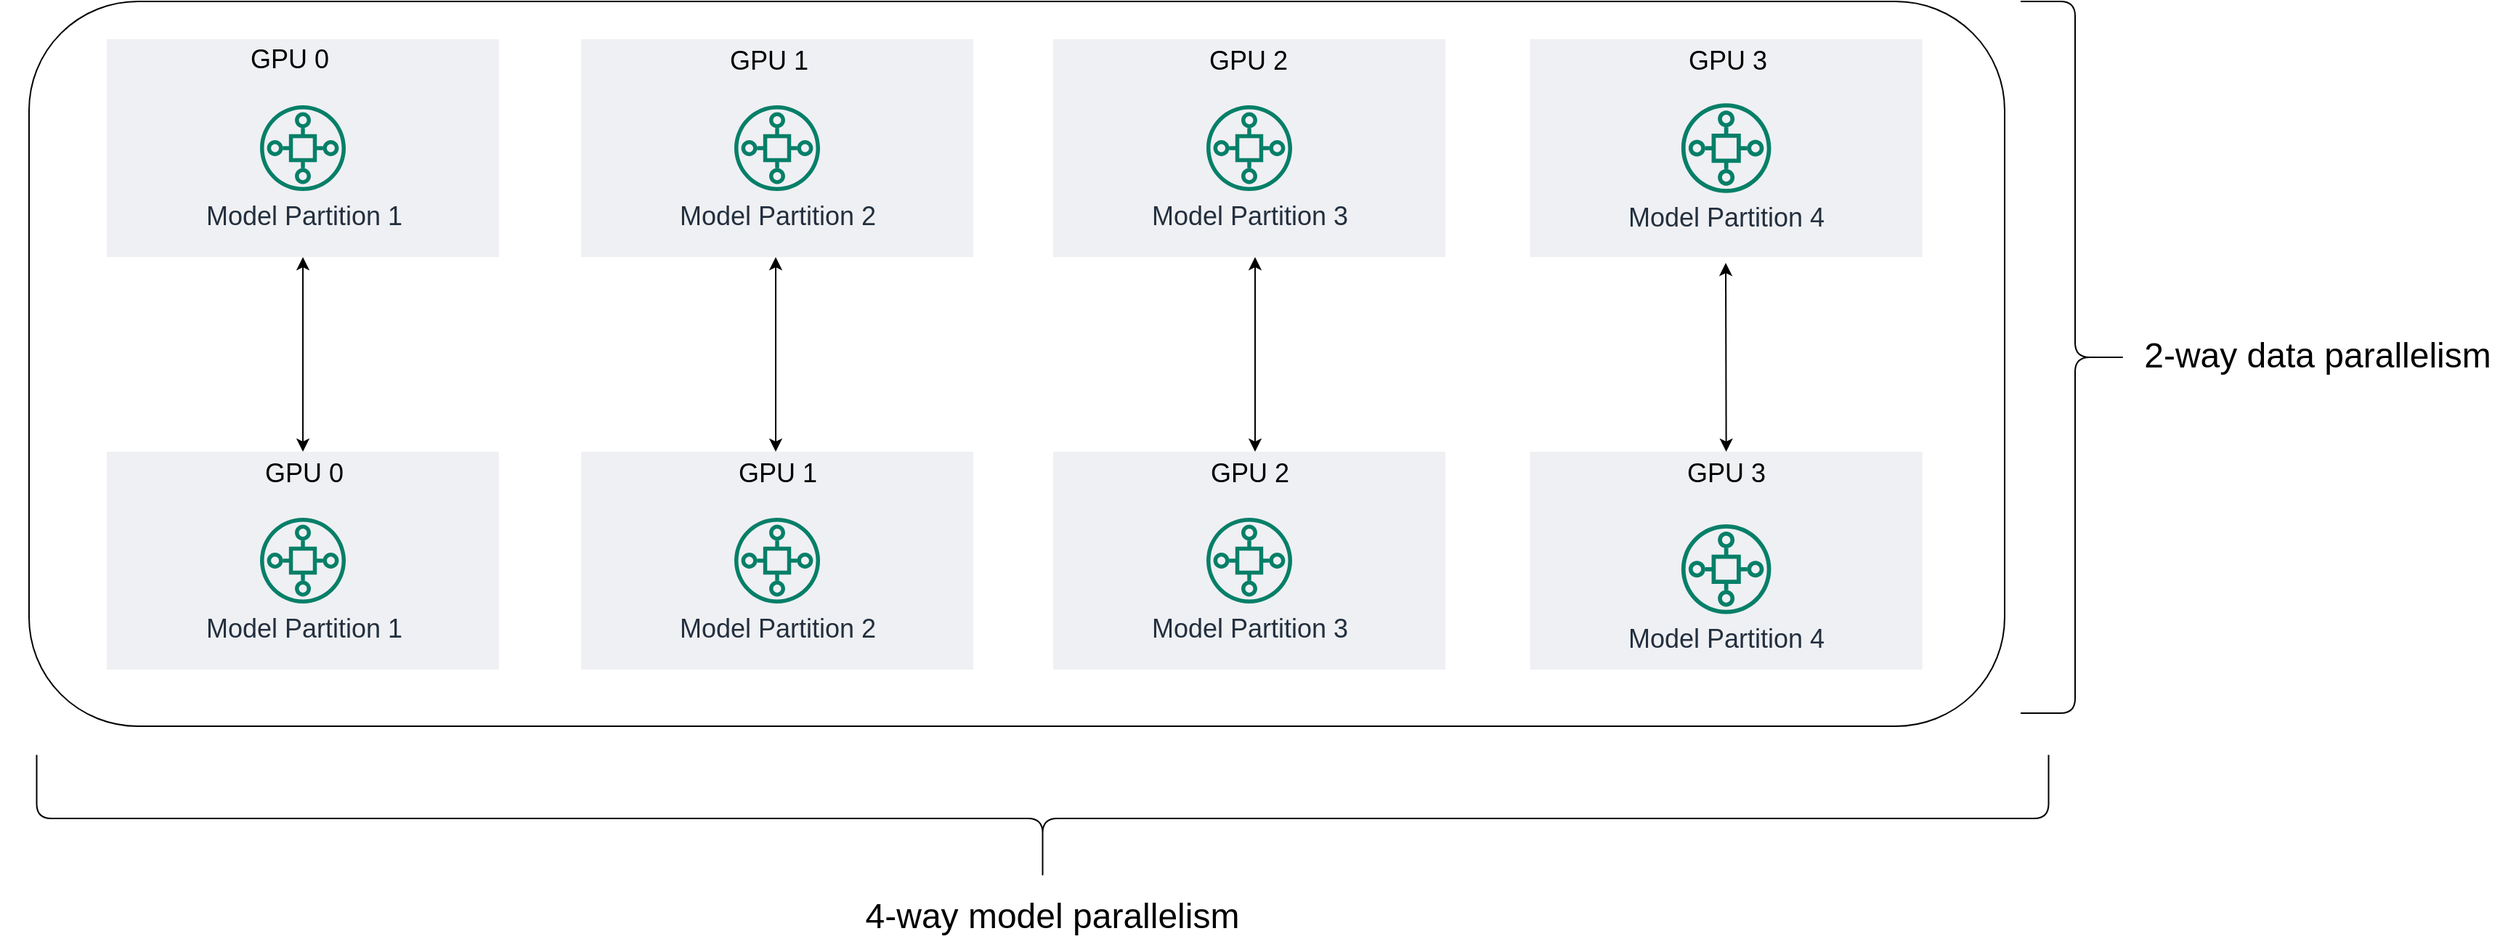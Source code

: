 <mxfile version="17.4.2" type="device"><diagram id="FAnbFt1HwkE7_QSRv2gt" name="Page-1"><mxGraphModel dx="1584" dy="949" grid="1" gridSize="10" guides="1" tooltips="1" connect="1" arrows="1" fold="1" page="1" pageScale="1" pageWidth="850" pageHeight="1100" math="0" shadow="0"><root><mxCell id="0"/><mxCell id="1" parent="0"/><mxCell id="mksyvt8bXkBRGYNB97W2-72" value="" style="group" parent="1" vertex="1" connectable="0"><mxGeometry x="236" y="180" width="1667" height="499" as="geometry"/></mxCell><mxCell id="mksyvt8bXkBRGYNB97W2-7" value="" style="rounded=1;whiteSpace=wrap;html=1;" parent="mksyvt8bXkBRGYNB97W2-72" vertex="1"><mxGeometry x="20" width="1360" height="499" as="geometry"/></mxCell><mxCell id="mksyvt8bXkBRGYNB97W2-48" value="" style="group" parent="mksyvt8bXkBRGYNB97W2-72" vertex="1" connectable="0"><mxGeometry x="73.519" y="26" width="1249.815" height="150" as="geometry"/></mxCell><mxCell id="RYK_w_yjN51_mfP_wgjJ-2" value="" style="group" vertex="1" connectable="0" parent="mksyvt8bXkBRGYNB97W2-48"><mxGeometry width="270" height="150" as="geometry"/></mxCell><mxCell id="mksyvt8bXkBRGYNB97W2-45" value="GPU 0" style="fillColor=#EFF0F3;strokeColor=none;dashed=0;verticalAlign=top;fontStyle=0;fontColor=#232F3D;fontSize=11;" parent="RYK_w_yjN51_mfP_wgjJ-2" vertex="1"><mxGeometry width="270" height="150" as="geometry"/></mxCell><mxCell id="nGTaNqGY9viV_TZ8AWJC-6" value="Model Partition 1" style="sketch=0;outlineConnect=0;fontColor=#232F3E;gradientColor=none;fillColor=#067F68;strokeColor=none;dashed=0;verticalLabelPosition=bottom;verticalAlign=top;align=center;html=1;fontSize=12;fontStyle=0;aspect=fixed;pointerEvents=1;shape=mxgraph.aws4.iot_sitewise_asset_model;" parent="RYK_w_yjN51_mfP_wgjJ-2" vertex="1"><mxGeometry x="105.5" y="45.5" width="59" height="59" as="geometry"/></mxCell><mxCell id="RYK_w_yjN51_mfP_wgjJ-14" value="" style="group" vertex="1" connectable="0" parent="mksyvt8bXkBRGYNB97W2-72"><mxGeometry x="683.999" y="26" width="270" height="150" as="geometry"/></mxCell><mxCell id="RYK_w_yjN51_mfP_wgjJ-4" value="" style="fillColor=#EFF0F3;strokeColor=none;dashed=0;verticalAlign=top;fontStyle=0;fontColor=#232F3D;fontSize=11;" vertex="1" parent="RYK_w_yjN51_mfP_wgjJ-14"><mxGeometry x="41" width="270" height="150" as="geometry"/></mxCell><mxCell id="nGTaNqGY9viV_TZ8AWJC-8" value="&lt;font style=&quot;font-size: 18px&quot;&gt;Model Partition 3&lt;/font&gt;" style="sketch=0;outlineConnect=0;fontColor=#232F3E;gradientColor=none;fillColor=#067F68;strokeColor=none;dashed=0;verticalLabelPosition=bottom;verticalAlign=top;align=center;html=1;fontSize=12;fontStyle=0;aspect=fixed;pointerEvents=1;shape=mxgraph.aws4.iot_sitewise_asset_model;" parent="RYK_w_yjN51_mfP_wgjJ-14" vertex="1"><mxGeometry x="146.5" y="45.5" width="59" height="59" as="geometry"/></mxCell><mxCell id="RYK_w_yjN51_mfP_wgjJ-15" value="" style="group" vertex="1" connectable="0" parent="mksyvt8bXkBRGYNB97W2-72"><mxGeometry x="383.999" y="26" width="270.0" height="150" as="geometry"/></mxCell><mxCell id="RYK_w_yjN51_mfP_wgjJ-3" value="" style="fillColor=#EFF0F3;strokeColor=none;dashed=0;verticalAlign=top;fontStyle=0;fontColor=#232F3D;fontSize=11;" vertex="1" parent="RYK_w_yjN51_mfP_wgjJ-15"><mxGeometry x="16" width="270" height="150" as="geometry"/></mxCell><mxCell id="nGTaNqGY9viV_TZ8AWJC-7" value="&lt;font style=&quot;font-size: 18px&quot;&gt;Model Partition 2&lt;/font&gt;" style="sketch=0;outlineConnect=0;fontColor=#232F3E;gradientColor=none;fillColor=#067F68;strokeColor=none;dashed=0;verticalLabelPosition=bottom;verticalAlign=top;align=center;html=1;fontSize=12;fontStyle=0;aspect=fixed;pointerEvents=1;shape=mxgraph.aws4.iot_sitewise_asset_model;" parent="RYK_w_yjN51_mfP_wgjJ-15" vertex="1"><mxGeometry x="121.5" y="45.5" width="59" height="59" as="geometry"/></mxCell><mxCell id="RYK_w_yjN51_mfP_wgjJ-13" value="" style="fillColor=#EFF0F3;strokeColor=none;dashed=0;verticalAlign=top;fontStyle=0;fontColor=#232F3D;fontSize=11;" vertex="1" parent="mksyvt8bXkBRGYNB97W2-72"><mxGeometry x="1053.329" y="26" width="270" height="150" as="geometry"/></mxCell><mxCell id="nGTaNqGY9viV_TZ8AWJC-9" value="&lt;font style=&quot;font-size: 18px&quot;&gt;Model Partition 4&lt;/font&gt;" style="sketch=0;outlineConnect=0;fontColor=#232F3E;gradientColor=none;fillColor=#067F68;strokeColor=none;dashed=0;verticalLabelPosition=bottom;verticalAlign=top;align=center;html=1;fontSize=12;fontStyle=0;aspect=fixed;pointerEvents=1;shape=mxgraph.aws4.iot_sitewise_asset_model;" parent="mksyvt8bXkBRGYNB97W2-72" vertex="1"><mxGeometry x="1157.423" y="70.1" width="61.81" height="61.81" as="geometry"/></mxCell><mxCell id="RYK_w_yjN51_mfP_wgjJ-23" value="" style="group" vertex="1" connectable="0" parent="mksyvt8bXkBRGYNB97W2-72"><mxGeometry x="73.519" y="310" width="1249.815" height="150" as="geometry"/></mxCell><mxCell id="RYK_w_yjN51_mfP_wgjJ-24" value="" style="group" vertex="1" connectable="0" parent="RYK_w_yjN51_mfP_wgjJ-23"><mxGeometry width="270" height="150" as="geometry"/></mxCell><mxCell id="RYK_w_yjN51_mfP_wgjJ-25" value="" style="fillColor=#EFF0F3;strokeColor=none;dashed=0;verticalAlign=top;fontStyle=0;fontColor=#232F3D;fontSize=11;" vertex="1" parent="RYK_w_yjN51_mfP_wgjJ-24"><mxGeometry width="270" height="150" as="geometry"/></mxCell><mxCell id="RYK_w_yjN51_mfP_wgjJ-26" value="&lt;font style=&quot;font-size: 18px&quot;&gt;Model Partition 1&lt;/font&gt;" style="sketch=0;outlineConnect=0;fontColor=#232F3E;gradientColor=none;fillColor=#067F68;strokeColor=none;dashed=0;verticalLabelPosition=bottom;verticalAlign=top;align=center;html=1;fontSize=12;fontStyle=0;aspect=fixed;pointerEvents=1;shape=mxgraph.aws4.iot_sitewise_asset_model;" vertex="1" parent="RYK_w_yjN51_mfP_wgjJ-24"><mxGeometry x="105.5" y="45.5" width="59" height="59" as="geometry"/></mxCell><mxCell id="RYK_w_yjN51_mfP_wgjJ-56" value="GPU 0" style="text;html=1;align=center;verticalAlign=middle;resizable=0;points=[];autosize=1;strokeColor=none;fillColor=none;fontSize=18;" vertex="1" parent="RYK_w_yjN51_mfP_wgjJ-24"><mxGeometry x="100.001" width="70" height="30" as="geometry"/></mxCell><mxCell id="RYK_w_yjN51_mfP_wgjJ-30" value="" style="group" vertex="1" connectable="0" parent="mksyvt8bXkBRGYNB97W2-72"><mxGeometry x="683.999" y="310" width="270.001" height="150" as="geometry"/></mxCell><mxCell id="RYK_w_yjN51_mfP_wgjJ-31" value="" style="fillColor=#EFF0F3;strokeColor=none;dashed=0;verticalAlign=top;fontStyle=0;fontColor=#232F3D;fontSize=11;" vertex="1" parent="RYK_w_yjN51_mfP_wgjJ-30"><mxGeometry x="41" width="270" height="150" as="geometry"/></mxCell><mxCell id="RYK_w_yjN51_mfP_wgjJ-32" value="&lt;font style=&quot;font-size: 18px&quot;&gt;Model Partition 3&lt;/font&gt;" style="sketch=0;outlineConnect=0;fontColor=#232F3E;gradientColor=none;fillColor=#067F68;strokeColor=none;dashed=0;verticalLabelPosition=bottom;verticalAlign=top;align=center;html=1;fontSize=12;fontStyle=0;aspect=fixed;pointerEvents=1;shape=mxgraph.aws4.iot_sitewise_asset_model;" vertex="1" parent="RYK_w_yjN51_mfP_wgjJ-30"><mxGeometry x="146.5" y="45.5" width="59" height="59" as="geometry"/></mxCell><mxCell id="RYK_w_yjN51_mfP_wgjJ-54" value="GPU 2" style="text;html=1;align=center;verticalAlign=middle;resizable=0;points=[];autosize=1;strokeColor=none;fillColor=none;fontSize=18;" vertex="1" parent="RYK_w_yjN51_mfP_wgjJ-30"><mxGeometry x="141.001" width="70" height="30" as="geometry"/></mxCell><mxCell id="RYK_w_yjN51_mfP_wgjJ-27" value="" style="group" vertex="1" connectable="0" parent="mksyvt8bXkBRGYNB97W2-72"><mxGeometry x="383.999" y="310" width="270.0" height="150" as="geometry"/></mxCell><mxCell id="RYK_w_yjN51_mfP_wgjJ-28" value="" style="fillColor=#EFF0F3;strokeColor=none;dashed=0;verticalAlign=top;fontStyle=0;fontColor=#232F3D;fontSize=11;" vertex="1" parent="RYK_w_yjN51_mfP_wgjJ-27"><mxGeometry x="16" width="270" height="150" as="geometry"/></mxCell><mxCell id="RYK_w_yjN51_mfP_wgjJ-29" value="&lt;font style=&quot;font-size: 18px&quot;&gt;Model Partition 2&lt;/font&gt;" style="sketch=0;outlineConnect=0;fontColor=#232F3E;gradientColor=none;fillColor=#067F68;strokeColor=none;dashed=0;verticalLabelPosition=bottom;verticalAlign=top;align=center;html=1;fontSize=12;fontStyle=0;aspect=fixed;pointerEvents=1;shape=mxgraph.aws4.iot_sitewise_asset_model;" vertex="1" parent="RYK_w_yjN51_mfP_wgjJ-27"><mxGeometry x="121.5" y="45.5" width="59" height="59" as="geometry"/></mxCell><mxCell id="RYK_w_yjN51_mfP_wgjJ-55" value="GPU 1" style="text;html=1;align=center;verticalAlign=middle;resizable=0;points=[];autosize=1;strokeColor=none;fillColor=none;fontSize=18;" vertex="1" parent="RYK_w_yjN51_mfP_wgjJ-27"><mxGeometry x="116.001" width="70" height="30" as="geometry"/></mxCell><mxCell id="RYK_w_yjN51_mfP_wgjJ-33" value="" style="fillColor=#EFF0F3;strokeColor=none;dashed=0;verticalAlign=top;fontStyle=0;fontColor=#232F3D;fontSize=11;" vertex="1" parent="mksyvt8bXkBRGYNB97W2-72"><mxGeometry x="1053.329" y="310" width="270" height="150" as="geometry"/></mxCell><mxCell id="RYK_w_yjN51_mfP_wgjJ-34" value="&lt;font style=&quot;font-size: 18px&quot;&gt;Model Partition 4&lt;/font&gt;" style="sketch=0;outlineConnect=0;fontColor=#232F3E;gradientColor=none;fillColor=#067F68;strokeColor=none;dashed=0;verticalLabelPosition=bottom;verticalAlign=top;align=center;html=1;fontSize=12;fontStyle=0;aspect=fixed;pointerEvents=1;shape=mxgraph.aws4.iot_sitewise_asset_model;" vertex="1" parent="mksyvt8bXkBRGYNB97W2-72"><mxGeometry x="1157.423" y="360" width="61.81" height="61.81" as="geometry"/></mxCell><mxCell id="RYK_w_yjN51_mfP_wgjJ-37" value="" style="endArrow=classic;startArrow=classic;html=1;rounded=0;entryX=0.5;entryY=0;entryDx=0;entryDy=0;exitX=0.5;exitY=1;exitDx=0;exitDy=0;" edge="1" parent="mksyvt8bXkBRGYNB97W2-72"><mxGeometry width="50" height="50" relative="1" as="geometry"><mxPoint x="533.999" y="176" as="sourcePoint"/><mxPoint x="533.999" y="310.0" as="targetPoint"/></mxGeometry></mxCell><mxCell id="RYK_w_yjN51_mfP_wgjJ-38" value="" style="endArrow=classic;startArrow=classic;html=1;rounded=0;entryX=0.5;entryY=0;entryDx=0;entryDy=0;exitX=0.5;exitY=1;exitDx=0;exitDy=0;" edge="1" parent="mksyvt8bXkBRGYNB97W2-72"><mxGeometry width="50" height="50" relative="1" as="geometry"><mxPoint x="863.999" y="176" as="sourcePoint"/><mxPoint x="863.999" y="310.0" as="targetPoint"/></mxGeometry></mxCell><mxCell id="RYK_w_yjN51_mfP_wgjJ-39" value="" style="endArrow=classic;startArrow=classic;html=1;rounded=0;exitX=0.5;exitY=0;exitDx=0;exitDy=0;" edge="1" parent="mksyvt8bXkBRGYNB97W2-72" source="RYK_w_yjN51_mfP_wgjJ-33"><mxGeometry width="50" height="50" relative="1" as="geometry"><mxPoint x="873.999" y="186" as="sourcePoint"/><mxPoint x="1188" y="180" as="targetPoint"/></mxGeometry></mxCell><mxCell id="RYK_w_yjN51_mfP_wgjJ-41" value="&lt;font style=&quot;font-size: 24px&quot;&gt;2-way data parallelism&lt;/font&gt;" style="text;html=1;resizable=0;autosize=1;align=center;verticalAlign=middle;points=[];fillColor=none;strokeColor=none;rounded=0;" vertex="1" parent="mksyvt8bXkBRGYNB97W2-72"><mxGeometry x="1470" y="234" width="250" height="20" as="geometry"/></mxCell><mxCell id="RYK_w_yjN51_mfP_wgjJ-43" value="" style="shape=curlyBracket;whiteSpace=wrap;html=1;rounded=1;flipH=1;fontSize=18;" vertex="1" parent="mksyvt8bXkBRGYNB97W2-72"><mxGeometry x="1391" width="75" height="490" as="geometry"/></mxCell><mxCell id="RYK_w_yjN51_mfP_wgjJ-53" value="GPU 3" style="text;html=1;align=center;verticalAlign=middle;resizable=0;points=[];autosize=1;strokeColor=none;fillColor=none;fontSize=18;" vertex="1" parent="mksyvt8bXkBRGYNB97W2-72"><mxGeometry x="1153.33" y="310" width="70" height="30" as="geometry"/></mxCell><mxCell id="RYK_w_yjN51_mfP_wgjJ-16" value="" style="group" vertex="1" connectable="0" parent="1"><mxGeometry x="309.519" y="206" width="1249.815" height="150" as="geometry"/></mxCell><mxCell id="RYK_w_yjN51_mfP_wgjJ-17" value="" style="group" vertex="1" connectable="0" parent="RYK_w_yjN51_mfP_wgjJ-16"><mxGeometry width="270" height="150" as="geometry"/></mxCell><mxCell id="RYK_w_yjN51_mfP_wgjJ-18" value="" style="fillColor=#EFF0F3;strokeColor=none;dashed=0;verticalAlign=top;fontStyle=0;fontColor=#232F3D;fontSize=11;" vertex="1" parent="RYK_w_yjN51_mfP_wgjJ-17"><mxGeometry width="270" height="150" as="geometry"/></mxCell><mxCell id="RYK_w_yjN51_mfP_wgjJ-19" value="&lt;font style=&quot;font-size: 18px&quot;&gt;Model Partition 1&lt;/font&gt;" style="sketch=0;outlineConnect=0;fontColor=#232F3E;gradientColor=none;fillColor=#067F68;strokeColor=none;dashed=0;verticalLabelPosition=bottom;verticalAlign=top;align=center;html=1;fontSize=12;fontStyle=0;aspect=fixed;pointerEvents=1;shape=mxgraph.aws4.iot_sitewise_asset_model;" vertex="1" parent="RYK_w_yjN51_mfP_wgjJ-17"><mxGeometry x="105.5" y="45.5" width="59" height="59" as="geometry"/></mxCell><mxCell id="RYK_w_yjN51_mfP_wgjJ-48" value="GPU 0" style="text;html=1;align=center;verticalAlign=middle;resizable=0;points=[];autosize=1;strokeColor=none;fillColor=none;fontSize=18;" vertex="1" parent="RYK_w_yjN51_mfP_wgjJ-17"><mxGeometry x="90.501" y="-1" width="70" height="30" as="geometry"/></mxCell><mxCell id="RYK_w_yjN51_mfP_wgjJ-49" value="GPU 1" style="text;html=1;align=center;verticalAlign=middle;resizable=0;points=[];autosize=1;strokeColor=none;fillColor=none;fontSize=18;" vertex="1" parent="RYK_w_yjN51_mfP_wgjJ-16"><mxGeometry x="420.481" width="70" height="30" as="geometry"/></mxCell><mxCell id="RYK_w_yjN51_mfP_wgjJ-51" value="GPU 2" style="text;html=1;align=center;verticalAlign=middle;resizable=0;points=[];autosize=1;strokeColor=none;fillColor=none;fontSize=18;" vertex="1" parent="RYK_w_yjN51_mfP_wgjJ-16"><mxGeometry x="750.481" width="70" height="30" as="geometry"/></mxCell><mxCell id="RYK_w_yjN51_mfP_wgjJ-52" value="GPU 3" style="text;html=1;align=center;verticalAlign=middle;resizable=0;points=[];autosize=1;strokeColor=none;fillColor=none;fontSize=18;" vertex="1" parent="RYK_w_yjN51_mfP_wgjJ-16"><mxGeometry x="1080.481" width="70" height="30" as="geometry"/></mxCell><mxCell id="RYK_w_yjN51_mfP_wgjJ-36" value="" style="endArrow=classic;startArrow=classic;html=1;rounded=0;entryX=0.5;entryY=0;entryDx=0;entryDy=0;exitX=0.5;exitY=1;exitDx=0;exitDy=0;" edge="1" parent="1" source="RYK_w_yjN51_mfP_wgjJ-18" target="RYK_w_yjN51_mfP_wgjJ-25"><mxGeometry width="50" height="50" relative="1" as="geometry"><mxPoint x="430" y="360" as="sourcePoint"/><mxPoint x="990" y="570" as="targetPoint"/></mxGeometry></mxCell><mxCell id="RYK_w_yjN51_mfP_wgjJ-42" value="&lt;font style=&quot;font-size: 24px&quot;&gt;4-way model parallelism&lt;/font&gt;" style="text;html=1;resizable=0;autosize=1;align=center;verticalAlign=middle;points=[];fillColor=none;strokeColor=none;rounded=0;" vertex="1" parent="1"><mxGeometry x="824.93" y="800" width="270" height="20" as="geometry"/></mxCell><mxCell id="RYK_w_yjN51_mfP_wgjJ-44" value="" style="shape=curlyBracket;whiteSpace=wrap;html=1;rounded=1;flipH=1;fontSize=18;rotation=90;" vertex="1" parent="1"><mxGeometry x="910" y="50" width="87.5" height="1385" as="geometry"/></mxCell></root></mxGraphModel></diagram></mxfile>